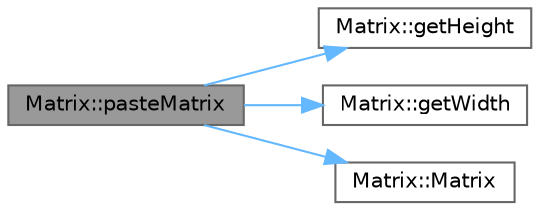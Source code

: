 digraph "Matrix::pasteMatrix"
{
 // INTERACTIVE_SVG=YES
 // LATEX_PDF_SIZE
  bgcolor="transparent";
  edge [fontname=Helvetica,fontsize=10,labelfontname=Helvetica,labelfontsize=10];
  node [fontname=Helvetica,fontsize=10,shape=box,height=0.2,width=0.4];
  rankdir="LR";
  Node1 [id="Node000001",label="Matrix::pasteMatrix",height=0.2,width=0.4,color="gray40", fillcolor="grey60", style="filled", fontcolor="black",tooltip="Pastes another matrix onto this matrix at a specified position."];
  Node1 -> Node2 [id="edge1_Node000001_Node000002",color="steelblue1",style="solid",tooltip=" "];
  Node2 [id="Node000002",label="Matrix::getHeight",height=0.2,width=0.4,color="grey40", fillcolor="white", style="filled",URL="$class_matrix.html#acb7ff583a131d29224f368b13fd40a5a",tooltip="Returns the height of the matrix."];
  Node1 -> Node3 [id="edge2_Node000001_Node000003",color="steelblue1",style="solid",tooltip=" "];
  Node3 [id="Node000003",label="Matrix::getWidth",height=0.2,width=0.4,color="grey40", fillcolor="white", style="filled",URL="$class_matrix.html#a23d0bc1229287aa1e89a475e56fdab48",tooltip="Returns the width of the matrix."];
  Node1 -> Node4 [id="edge3_Node000001_Node000004",color="steelblue1",style="solid",tooltip=" "];
  Node4 [id="Node000004",label="Matrix::Matrix",height=0.2,width=0.4,color="grey40", fillcolor="white", style="filled",URL="$class_matrix.html#a2dba13c45127354c9f75ef576f49269b",tooltip="Default constructor initializing an empty matrix."];
}
